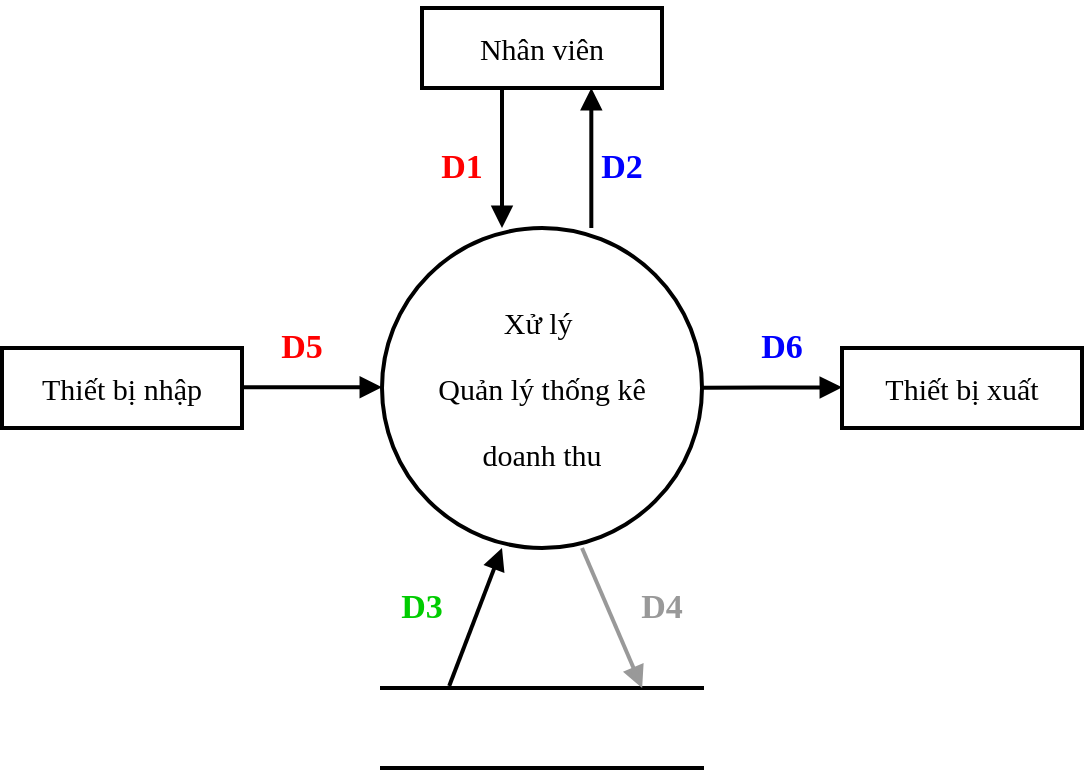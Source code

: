 <mxfile version="13.10.4" type="device"><diagram id="_DVUruG9SCmjKihlQd7S" name="Page-1"><mxGraphModel dx="1102" dy="566" grid="1" gridSize="10" guides="1" tooltips="1" connect="1" arrows="1" fold="1" page="1" pageScale="1" pageWidth="850" pageHeight="1100" math="0" shadow="0"><root><mxCell id="0"/><mxCell id="1" parent="0"/><mxCell id="c7txfaQ-a0G7pFimPWEY-7" value="&lt;pre style=&quot;font-size: 15px&quot;&gt;&lt;font face=&quot;Times New Roman&quot; style=&quot;font-size: 15px&quot;&gt;Thiết bị nhập&lt;/font&gt;&lt;/pre&gt;" style="rounded=0;whiteSpace=wrap;html=1;strokeWidth=2;fontSize=15;" vertex="1" parent="1"><mxGeometry x="170" y="290" width="120" height="40" as="geometry"/></mxCell><mxCell id="c7txfaQ-a0G7pFimPWEY-8" value="&lt;pre style=&quot;font-size: 15px&quot;&gt;&lt;font face=&quot;Times New Roman&quot;&gt;Thiết bị xuất&lt;/font&gt;&lt;/pre&gt;" style="rounded=0;whiteSpace=wrap;html=1;strokeWidth=2;" vertex="1" parent="1"><mxGeometry x="590" y="290" width="120" height="40" as="geometry"/></mxCell><mxCell id="c7txfaQ-a0G7pFimPWEY-9" value="&lt;pre style=&quot;font-size: 15px&quot;&gt;&lt;font face=&quot;Times New Roman&quot;&gt;Nhân viên&lt;/font&gt;&lt;/pre&gt;" style="rounded=0;whiteSpace=wrap;html=1;strokeWidth=2;" vertex="1" parent="1"><mxGeometry x="380" y="120" width="120" height="40" as="geometry"/></mxCell><mxCell id="c7txfaQ-a0G7pFimPWEY-10" value="&lt;pre style=&quot;font-size: 15px&quot;&gt;&lt;font face=&quot;Times New Roman&quot;&gt;Xử lý &lt;/font&gt;&lt;/pre&gt;&lt;pre style=&quot;font-size: 15px&quot;&gt;&lt;font face=&quot;Times New Roman&quot;&gt;Quản lý thống kê&lt;/font&gt;&lt;/pre&gt;&lt;pre style=&quot;font-size: 15px&quot;&gt;&lt;font face=&quot;Times New Roman&quot;&gt;doanh thu&lt;/font&gt;&lt;/pre&gt;" style="strokeWidth=2;html=1;shape=mxgraph.flowchart.start_1;whiteSpace=wrap;fontSize=15;" vertex="1" parent="1"><mxGeometry x="360" y="230" width="160" height="160" as="geometry"/></mxCell><mxCell id="c7txfaQ-a0G7pFimPWEY-11" value="" style="endArrow=block;endFill=1;endSize=6;html=1;strokeWidth=2;" edge="1" parent="1"><mxGeometry width="100" relative="1" as="geometry"><mxPoint x="290" y="309.66" as="sourcePoint"/><mxPoint x="360" y="309.66" as="targetPoint"/></mxGeometry></mxCell><mxCell id="c7txfaQ-a0G7pFimPWEY-12" value="" style="endArrow=block;endFill=1;endSize=6;html=1;strokeWidth=2;" edge="1" parent="1"><mxGeometry width="100" relative="1" as="geometry"><mxPoint x="520" y="309.9" as="sourcePoint"/><mxPoint x="590" y="309.66" as="targetPoint"/></mxGeometry></mxCell><mxCell id="c7txfaQ-a0G7pFimPWEY-13" value="" style="endArrow=block;endFill=1;endSize=6;html=1;strokeWidth=2;" edge="1" parent="1"><mxGeometry width="100" relative="1" as="geometry"><mxPoint x="420" y="160" as="sourcePoint"/><mxPoint x="420" y="230" as="targetPoint"/></mxGeometry></mxCell><mxCell id="c7txfaQ-a0G7pFimPWEY-14" value="" style="endArrow=block;endFill=1;endSize=6;html=1;strokeWidth=2;" edge="1" parent="1"><mxGeometry width="100" relative="1" as="geometry"><mxPoint x="464.66" y="230" as="sourcePoint"/><mxPoint x="464.66" y="160" as="targetPoint"/></mxGeometry></mxCell><mxCell id="c7txfaQ-a0G7pFimPWEY-15" value="" style="html=1;dashed=0;whitespace=wrap;shape=partialRectangle;right=0;left=0;strokeWidth=2;" vertex="1" parent="1"><mxGeometry x="360" y="460" width="160" height="40" as="geometry"/></mxCell><mxCell id="c7txfaQ-a0G7pFimPWEY-16" value="" style="endArrow=block;endFill=1;endSize=6;html=1;exitX=0.21;exitY=-0.026;exitDx=0;exitDy=0;exitPerimeter=0;strokeWidth=2;" edge="1" parent="1" source="c7txfaQ-a0G7pFimPWEY-15"><mxGeometry width="100" relative="1" as="geometry"><mxPoint x="420" y="460" as="sourcePoint"/><mxPoint x="420" y="390" as="targetPoint"/></mxGeometry></mxCell><mxCell id="c7txfaQ-a0G7pFimPWEY-17" value="" style="endArrow=block;endFill=1;endSize=6;html=1;entryX=0.813;entryY=0;entryDx=0;entryDy=0;entryPerimeter=0;strokeWidth=2;strokeColor=#999999;" edge="1" parent="1" target="c7txfaQ-a0G7pFimPWEY-15"><mxGeometry width="100" relative="1" as="geometry"><mxPoint x="460" y="390" as="sourcePoint"/><mxPoint x="460" y="460" as="targetPoint"/></mxGeometry></mxCell><mxCell id="c7txfaQ-a0G7pFimPWEY-18" value="&lt;font face=&quot;Times New Roman&quot; color=&quot;#0000ff&quot;&gt;&lt;span style=&quot;font-size: 17px&quot;&gt;D6&lt;/span&gt;&lt;/font&gt;" style="text;html=1;strokeColor=none;fillColor=none;align=center;verticalAlign=middle;whiteSpace=wrap;rounded=0;fontSize=16;fontStyle=1" vertex="1" parent="1"><mxGeometry x="540" y="280" width="40" height="20" as="geometry"/></mxCell><mxCell id="c7txfaQ-a0G7pFimPWEY-19" value="&lt;font face=&quot;Times New Roman&quot; color=&quot;#ff0000&quot;&gt;&lt;span style=&quot;font-size: 17px&quot;&gt;D5&lt;/span&gt;&lt;/font&gt;" style="text;html=1;strokeColor=none;fillColor=none;align=center;verticalAlign=middle;whiteSpace=wrap;rounded=0;fontSize=16;fontStyle=1" vertex="1" parent="1"><mxGeometry x="300" y="280" width="40" height="20" as="geometry"/></mxCell><mxCell id="c7txfaQ-a0G7pFimPWEY-20" value="&lt;font face=&quot;Times New Roman&quot; color=&quot;#ff0000&quot;&gt;&lt;span style=&quot;font-size: 17px&quot;&gt;D1&lt;/span&gt;&lt;/font&gt;" style="text;html=1;strokeColor=none;fillColor=none;align=center;verticalAlign=middle;whiteSpace=wrap;rounded=0;fontSize=16;fontStyle=1" vertex="1" parent="1"><mxGeometry x="380" y="190" width="40" height="20" as="geometry"/></mxCell><mxCell id="c7txfaQ-a0G7pFimPWEY-21" value="&lt;font face=&quot;Times New Roman&quot; color=&quot;#0000ff&quot;&gt;&lt;span style=&quot;font-size: 17px&quot;&gt;D2&lt;/span&gt;&lt;/font&gt;" style="text;html=1;strokeColor=none;fillColor=none;align=center;verticalAlign=middle;whiteSpace=wrap;rounded=0;fontSize=16;fontStyle=1" vertex="1" parent="1"><mxGeometry x="460" y="190" width="40" height="20" as="geometry"/></mxCell><mxCell id="c7txfaQ-a0G7pFimPWEY-22" value="&lt;font face=&quot;Times New Roman&quot; color=&quot;#00cc00&quot;&gt;&lt;span style=&quot;font-size: 17px&quot;&gt;D3&lt;/span&gt;&lt;/font&gt;" style="text;html=1;strokeColor=none;fillColor=none;align=center;verticalAlign=middle;whiteSpace=wrap;rounded=0;fontSize=16;fontStyle=1" vertex="1" parent="1"><mxGeometry x="360" y="410" width="40" height="20" as="geometry"/></mxCell><mxCell id="c7txfaQ-a0G7pFimPWEY-23" value="&lt;font face=&quot;Times New Roman&quot; color=&quot;#999999&quot;&gt;&lt;span style=&quot;font-size: 17px&quot;&gt;D4&lt;/span&gt;&lt;/font&gt;" style="text;html=1;strokeColor=none;fillColor=none;align=center;verticalAlign=middle;whiteSpace=wrap;rounded=0;fontSize=16;fontStyle=1" vertex="1" parent="1"><mxGeometry x="480" y="410" width="40" height="20" as="geometry"/></mxCell></root></mxGraphModel></diagram></mxfile>